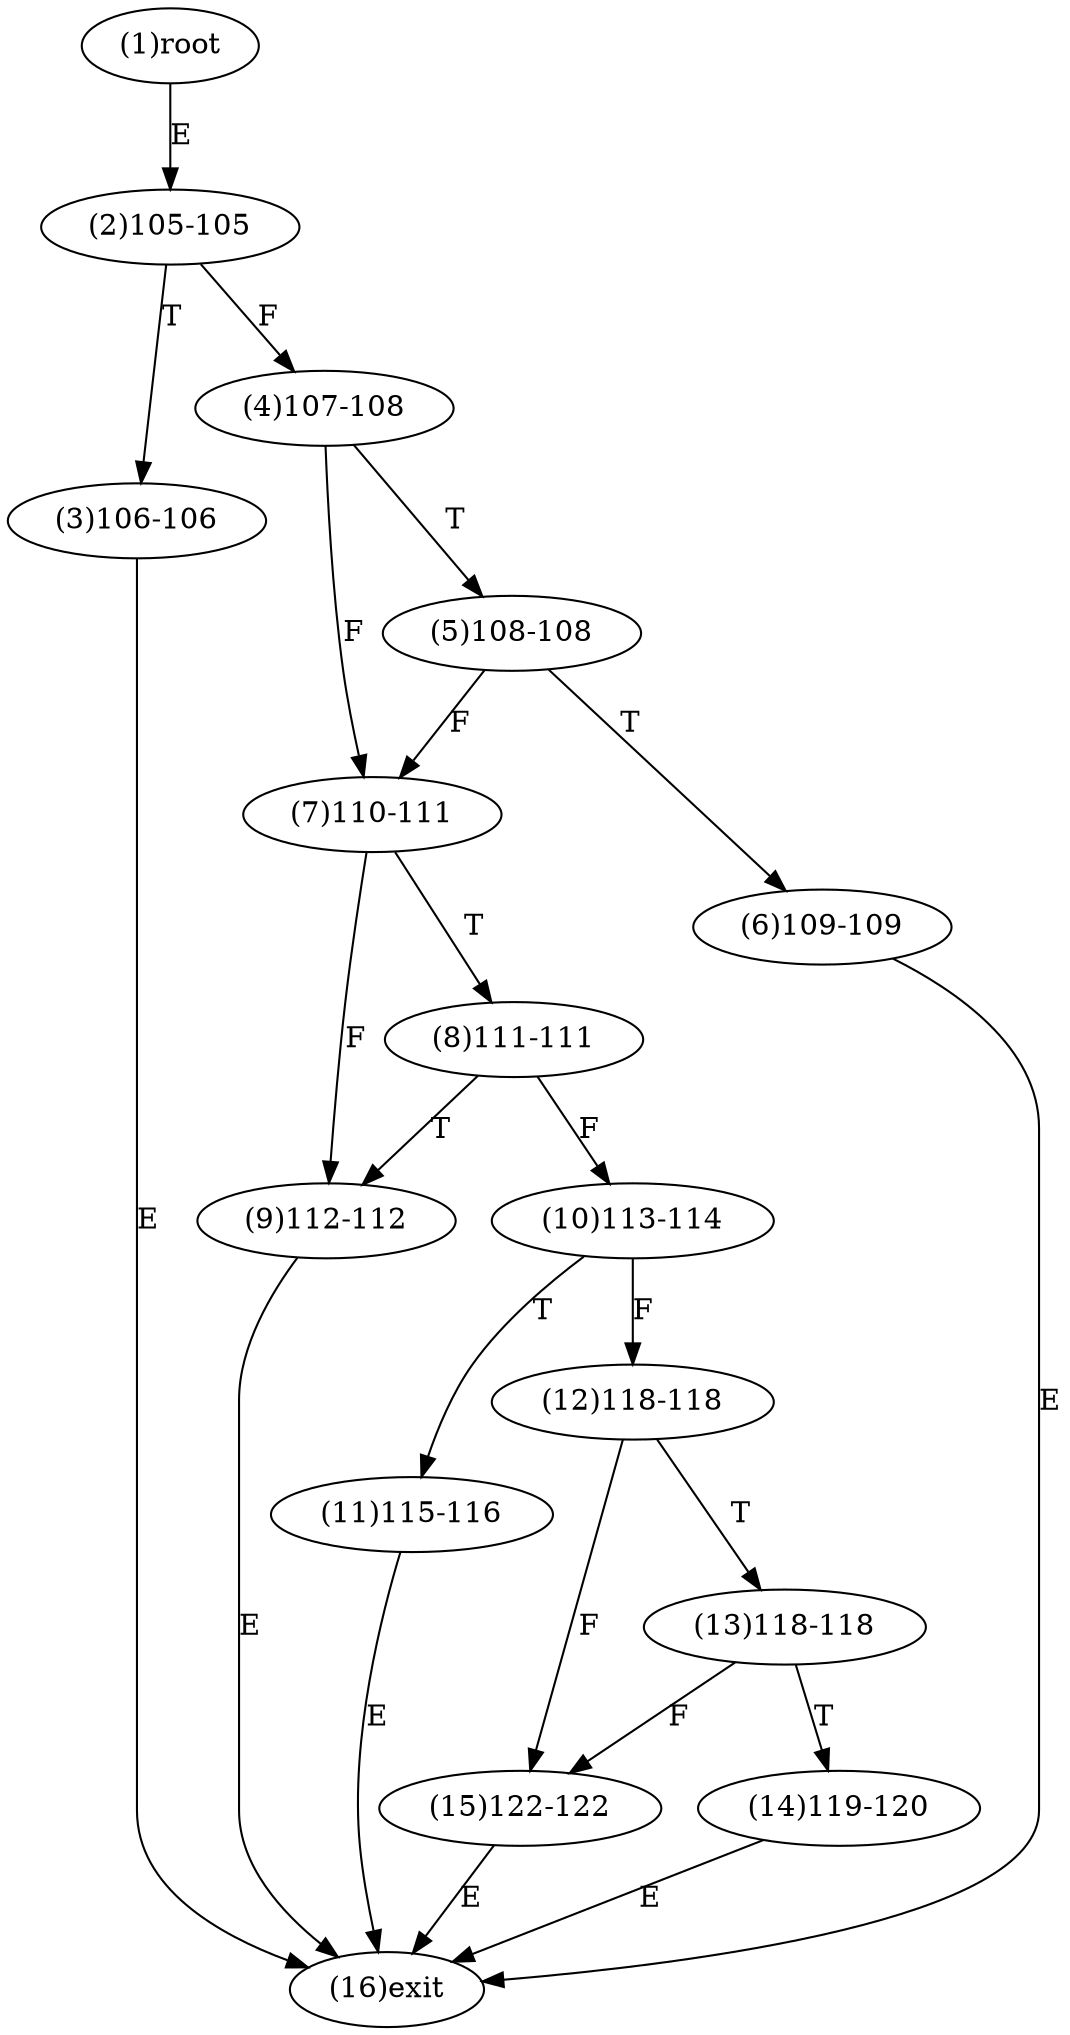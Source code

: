 digraph "" { 
1[ label="(1)root"];
2[ label="(2)105-105"];
3[ label="(3)106-106"];
4[ label="(4)107-108"];
5[ label="(5)108-108"];
6[ label="(6)109-109"];
7[ label="(7)110-111"];
8[ label="(8)111-111"];
9[ label="(9)112-112"];
10[ label="(10)113-114"];
11[ label="(11)115-116"];
12[ label="(12)118-118"];
13[ label="(13)118-118"];
14[ label="(14)119-120"];
15[ label="(15)122-122"];
16[ label="(16)exit"];
1->2[ label="E"];
2->4[ label="F"];
2->3[ label="T"];
3->16[ label="E"];
4->7[ label="F"];
4->5[ label="T"];
5->7[ label="F"];
5->6[ label="T"];
6->16[ label="E"];
7->9[ label="F"];
7->8[ label="T"];
8->10[ label="F"];
8->9[ label="T"];
9->16[ label="E"];
10->12[ label="F"];
10->11[ label="T"];
11->16[ label="E"];
12->15[ label="F"];
12->13[ label="T"];
13->15[ label="F"];
13->14[ label="T"];
14->16[ label="E"];
15->16[ label="E"];
}